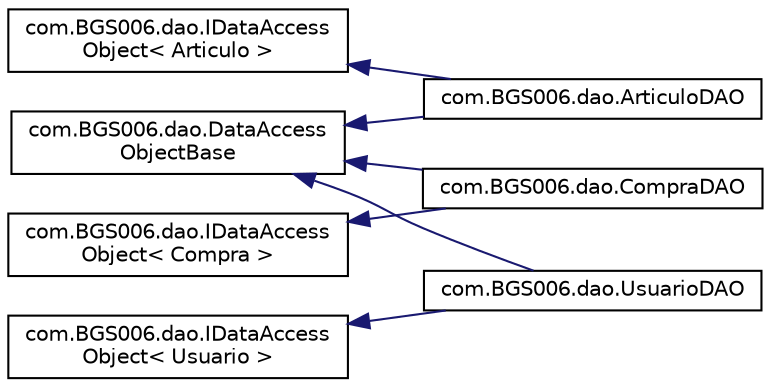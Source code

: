 digraph "Graphical Class Hierarchy"
{
 // LATEX_PDF_SIZE
  edge [fontname="Helvetica",fontsize="10",labelfontname="Helvetica",labelfontsize="10"];
  node [fontname="Helvetica",fontsize="10",shape=record];
  rankdir="LR";
  Node16 [label="com.BGS006.dao.DataAccess\lObjectBase",height=0.2,width=0.4,color="black", fillcolor="white", style="filled",URL="$classcom_1_1_b_g_s006_1_1dao_1_1_data_access_object_base.html",tooltip=" "];
  Node16 -> Node11 [dir="back",color="midnightblue",fontsize="10",style="solid",fontname="Helvetica"];
  Node11 [label="com.BGS006.dao.ArticuloDAO",height=0.2,width=0.4,color="black", fillcolor="white", style="filled",URL="$classcom_1_1_b_g_s006_1_1dao_1_1_articulo_d_a_o.html",tooltip=" "];
  Node16 -> Node9 [dir="back",color="midnightblue",fontsize="10",style="solid",fontname="Helvetica"];
  Node9 [label="com.BGS006.dao.CompraDAO",height=0.2,width=0.4,color="black", fillcolor="white", style="filled",URL="$classcom_1_1_b_g_s006_1_1dao_1_1_compra_d_a_o.html",tooltip=" "];
  Node16 -> Node1 [dir="back",color="midnightblue",fontsize="10",style="solid",fontname="Helvetica"];
  Node1 [label="com.BGS006.dao.UsuarioDAO",height=0.2,width=0.4,color="black", fillcolor="white", style="filled",URL="$classcom_1_1_b_g_s006_1_1dao_1_1_usuario_d_a_o.html",tooltip=" "];
  Node10 [label="com.BGS006.dao.IDataAccess\lObject\< Articulo \>",height=0.2,width=0.4,color="black", fillcolor="white", style="filled",URL="$interfacecom_1_1_b_g_s006_1_1dao_1_1_i_data_access_object.html",tooltip=" "];
  Node10 -> Node11 [dir="back",color="midnightblue",fontsize="10",style="solid",fontname="Helvetica"];
  Node8 [label="com.BGS006.dao.IDataAccess\lObject\< Compra \>",height=0.2,width=0.4,color="black", fillcolor="white", style="filled",URL="$interfacecom_1_1_b_g_s006_1_1dao_1_1_i_data_access_object.html",tooltip=" "];
  Node8 -> Node9 [dir="back",color="midnightblue",fontsize="10",style="solid",fontname="Helvetica"];
  Node0 [label="com.BGS006.dao.IDataAccess\lObject\< Usuario \>",height=0.2,width=0.4,color="black", fillcolor="white", style="filled",URL="$interfacecom_1_1_b_g_s006_1_1dao_1_1_i_data_access_object.html",tooltip=" "];
  Node0 -> Node1 [dir="back",color="midnightblue",fontsize="10",style="solid",fontname="Helvetica"];
}
